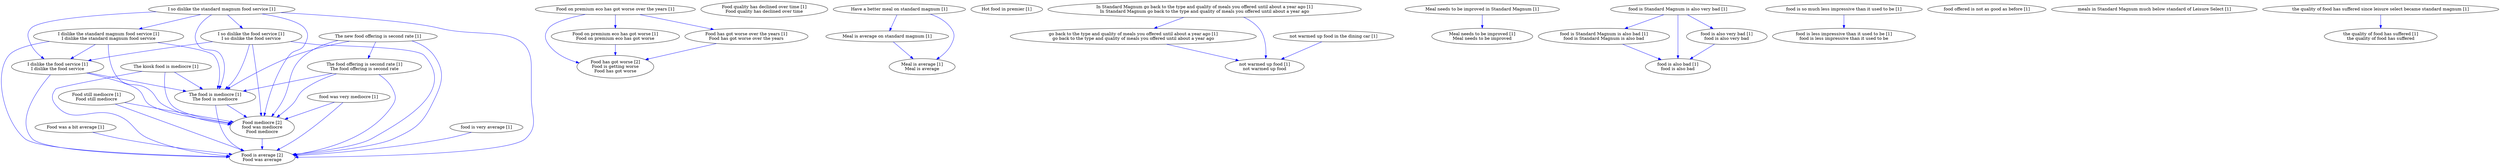 digraph collapsedGraph {
"Food mediocre [2]\nfood was mediocre\nFood mediocre""Food has got worse [2]\nFood is getting worse\nFood has got worse""Food is average [2]\nFood was average""Food still mediocre [1]\nFood still mediocre""Food quality has declined over time [1]\nFood quality has declined over time""Food on premium eco has got worse over the years [1]""Food on premium eco has got worse [1]\nFood on premium eco has got worse""Food has got worse over the years [1]\nFood has got worse over the years""Food was a bit average [1]""Have a better meal on standard magnum [1]""Hot food in premier [1]""I so dislike the standard magnum food service [1]""I dislike the standard magnum food service [1]\nI dislike the standard magnum food service""I dislike the food service [1]\nI dislike the food service""I so dislike the food service [1]\nI so dislike the food service""In Standard Magnum go back to the type and quality of meals you offered until about a year ago [1]\nIn Standard Magnum go back to the type and quality of meals you offered until about a year ago""go back to the type and quality of meals you offered until about a year ago [1]\ngo back to the type and quality of meals you offered until about a year ago""Meal is average on standard magnum [1]""Meal is average [1]\nMeal is average""Meal needs to be improved in Standard Magnum [1]""Meal needs to be improved [1]\nMeal needs to be improved""The kiosk food is mediocre [1]""The food is mediocre [1]\nThe food is mediocre""The new food offering is second rate [1]""The food offering is second rate [1]\nThe food offering is second rate""food is Standard Magnum is also very bad [1]""food is Standard Magnum is also bad [1]\nfood is Standard Magnum is also bad""food is also bad [1]\nfood is also bad""food is also very bad [1]\nfood is also very bad""food is so much less impressive than it used to be [1]""food is less impressive than it used to be [1]\nfood is less impressive than it used to be""food is very average [1]""food offered is not as good as before [1]""food was very mediocre [1]""meals in Standard Magnum much below standard of Leisure Select [1]""not warmed up food in the dining car [1]""not warmed up food [1]\nnot warmed up food""the quality of food has suffered since leisure select became standard magnum [1]""the quality of food has suffered [1]\nthe quality of food has suffered""The kiosk food is mediocre [1]" -> "Food is average [2]\nFood was average" [color=blue]
"I so dislike the food service [1]\nI so dislike the food service" -> "Food is average [2]\nFood was average" [color=blue]
"The new food offering is second rate [1]" -> "Food is average [2]\nFood was average" [color=blue]
"The food is mediocre [1]\nThe food is mediocre" -> "Food is average [2]\nFood was average" [color=blue]
"Food still mediocre [1]\nFood still mediocre" -> "Food mediocre [2]\nfood was mediocre\nFood mediocre" [color=blue]
"I dislike the food service [1]\nI dislike the food service" -> "Food is average [2]\nFood was average" [color=blue]
"go back to the type and quality of meals you offered until about a year ago [1]\ngo back to the type and quality of meals you offered until about a year ago" -> "not warmed up food [1]\nnot warmed up food" [color=blue]
"The new food offering is second rate [1]" -> "Food mediocre [2]\nfood was mediocre\nFood mediocre" [color=blue]
"Food mediocre [2]\nfood was mediocre\nFood mediocre" -> "Food is average [2]\nFood was average" [color=blue]
"The food is mediocre [1]\nThe food is mediocre" -> "Food mediocre [2]\nfood was mediocre\nFood mediocre" [color=blue]
"Food on premium eco has got worse [1]\nFood on premium eco has got worse" -> "Food has got worse [2]\nFood is getting worse\nFood has got worse" [color=blue]
"I so dislike the standard magnum food service [1]" -> "Food is average [2]\nFood was average" [color=blue]
"food was very mediocre [1]" -> "Food is average [2]\nFood was average" [color=blue]
"The new food offering is second rate [1]" -> "The food is mediocre [1]\nThe food is mediocre" [color=blue]
"I dislike the standard magnum food service [1]\nI dislike the standard magnum food service" -> "Food is average [2]\nFood was average" [color=blue]
"I dislike the food service [1]\nI dislike the food service" -> "The food is mediocre [1]\nThe food is mediocre" [color=blue]
"food was very mediocre [1]" -> "Food mediocre [2]\nfood was mediocre\nFood mediocre" [color=blue]
"Food still mediocre [1]\nFood still mediocre" -> "Food is average [2]\nFood was average" [color=blue]
"I dislike the food service [1]\nI dislike the food service" -> "Food mediocre [2]\nfood was mediocre\nFood mediocre" [color=blue]
"Have a better meal on standard magnum [1]" -> "Meal is average [1]\nMeal is average" [color=blue]
"Food was a bit average [1]" -> "Food is average [2]\nFood was average" [color=blue]
"I dislike the standard magnum food service [1]\nI dislike the standard magnum food service" -> "Food mediocre [2]\nfood was mediocre\nFood mediocre" [color=blue]
"The food offering is second rate [1]\nThe food offering is second rate" -> "Food mediocre [2]\nfood was mediocre\nFood mediocre" [color=blue]
"I dislike the standard magnum food service [1]\nI dislike the standard magnum food service" -> "The food is mediocre [1]\nThe food is mediocre" [color=blue]
"I so dislike the standard magnum food service [1]" -> "The food is mediocre [1]\nThe food is mediocre" [color=blue]
"The food offering is second rate [1]\nThe food offering is second rate" -> "Food is average [2]\nFood was average" [color=blue]
"I so dislike the standard magnum food service [1]" -> "Food mediocre [2]\nfood was mediocre\nFood mediocre" [color=blue]
"The food offering is second rate [1]\nThe food offering is second rate" -> "The food is mediocre [1]\nThe food is mediocre" [color=blue]
"In Standard Magnum go back to the type and quality of meals you offered until about a year ago [1]\nIn Standard Magnum go back to the type and quality of meals you offered until about a year ago" -> "not warmed up food [1]\nnot warmed up food" [color=blue]
"Food on premium eco has got worse over the years [1]" -> "Food has got worse [2]\nFood is getting worse\nFood has got worse" [color=blue]
"The kiosk food is mediocre [1]" -> "Food mediocre [2]\nfood was mediocre\nFood mediocre" [color=blue]
"I so dislike the food service [1]\nI so dislike the food service" -> "Food mediocre [2]\nfood was mediocre\nFood mediocre" [color=blue]
"food is very average [1]" -> "Food is average [2]\nFood was average" [color=blue]
"Have a better meal on standard magnum [1]" -> "Meal is average on standard magnum [1]" [color=blue]
"I so dislike the food service [1]\nI so dislike the food service" -> "The food is mediocre [1]\nThe food is mediocre" [color=blue]
"Food has got worse over the years [1]\nFood has got worse over the years" -> "Food has got worse [2]\nFood is getting worse\nFood has got worse" [color=blue]
"Food on premium eco has got worse over the years [1]" -> "Food on premium eco has got worse [1]\nFood on premium eco has got worse" [color=blue]
"Food on premium eco has got worse over the years [1]" -> "Food has got worse over the years [1]\nFood has got worse over the years" [color=blue]
"I so dislike the standard magnum food service [1]" -> "I dislike the standard magnum food service [1]\nI dislike the standard magnum food service" [color=blue]
"I dislike the standard magnum food service [1]\nI dislike the standard magnum food service" -> "I dislike the food service [1]\nI dislike the food service" [color=blue]
"I so dislike the standard magnum food service [1]" -> "I so dislike the food service [1]\nI so dislike the food service" [color=blue]
"I so dislike the food service [1]\nI so dislike the food service" -> "I dislike the food service [1]\nI dislike the food service" [color=blue]
"I so dislike the standard magnum food service [1]" -> "I dislike the food service [1]\nI dislike the food service" [color=blue]
"In Standard Magnum go back to the type and quality of meals you offered until about a year ago [1]\nIn Standard Magnum go back to the type and quality of meals you offered until about a year ago" -> "go back to the type and quality of meals you offered until about a year ago [1]\ngo back to the type and quality of meals you offered until about a year ago" [color=blue]
"Meal is average on standard magnum [1]" -> "Meal is average [1]\nMeal is average" [color=blue]
"Meal needs to be improved in Standard Magnum [1]" -> "Meal needs to be improved [1]\nMeal needs to be improved" [color=blue]
"The kiosk food is mediocre [1]" -> "The food is mediocre [1]\nThe food is mediocre" [color=blue]
"The new food offering is second rate [1]" -> "The food offering is second rate [1]\nThe food offering is second rate" [color=blue]
"food is Standard Magnum is also very bad [1]" -> "food is Standard Magnum is also bad [1]\nfood is Standard Magnum is also bad" [color=blue]
"food is Standard Magnum is also bad [1]\nfood is Standard Magnum is also bad" -> "food is also bad [1]\nfood is also bad" [color=blue]
"food is Standard Magnum is also very bad [1]" -> "food is also very bad [1]\nfood is also very bad" [color=blue]
"food is also very bad [1]\nfood is also very bad" -> "food is also bad [1]\nfood is also bad" [color=blue]
"food is Standard Magnum is also very bad [1]" -> "food is also bad [1]\nfood is also bad" [color=blue]
"food is so much less impressive than it used to be [1]" -> "food is less impressive than it used to be [1]\nfood is less impressive than it used to be" [color=blue]
"not warmed up food in the dining car [1]" -> "not warmed up food [1]\nnot warmed up food" [color=blue]
"the quality of food has suffered since leisure select became standard magnum [1]" -> "the quality of food has suffered [1]\nthe quality of food has suffered" [color=blue]
}